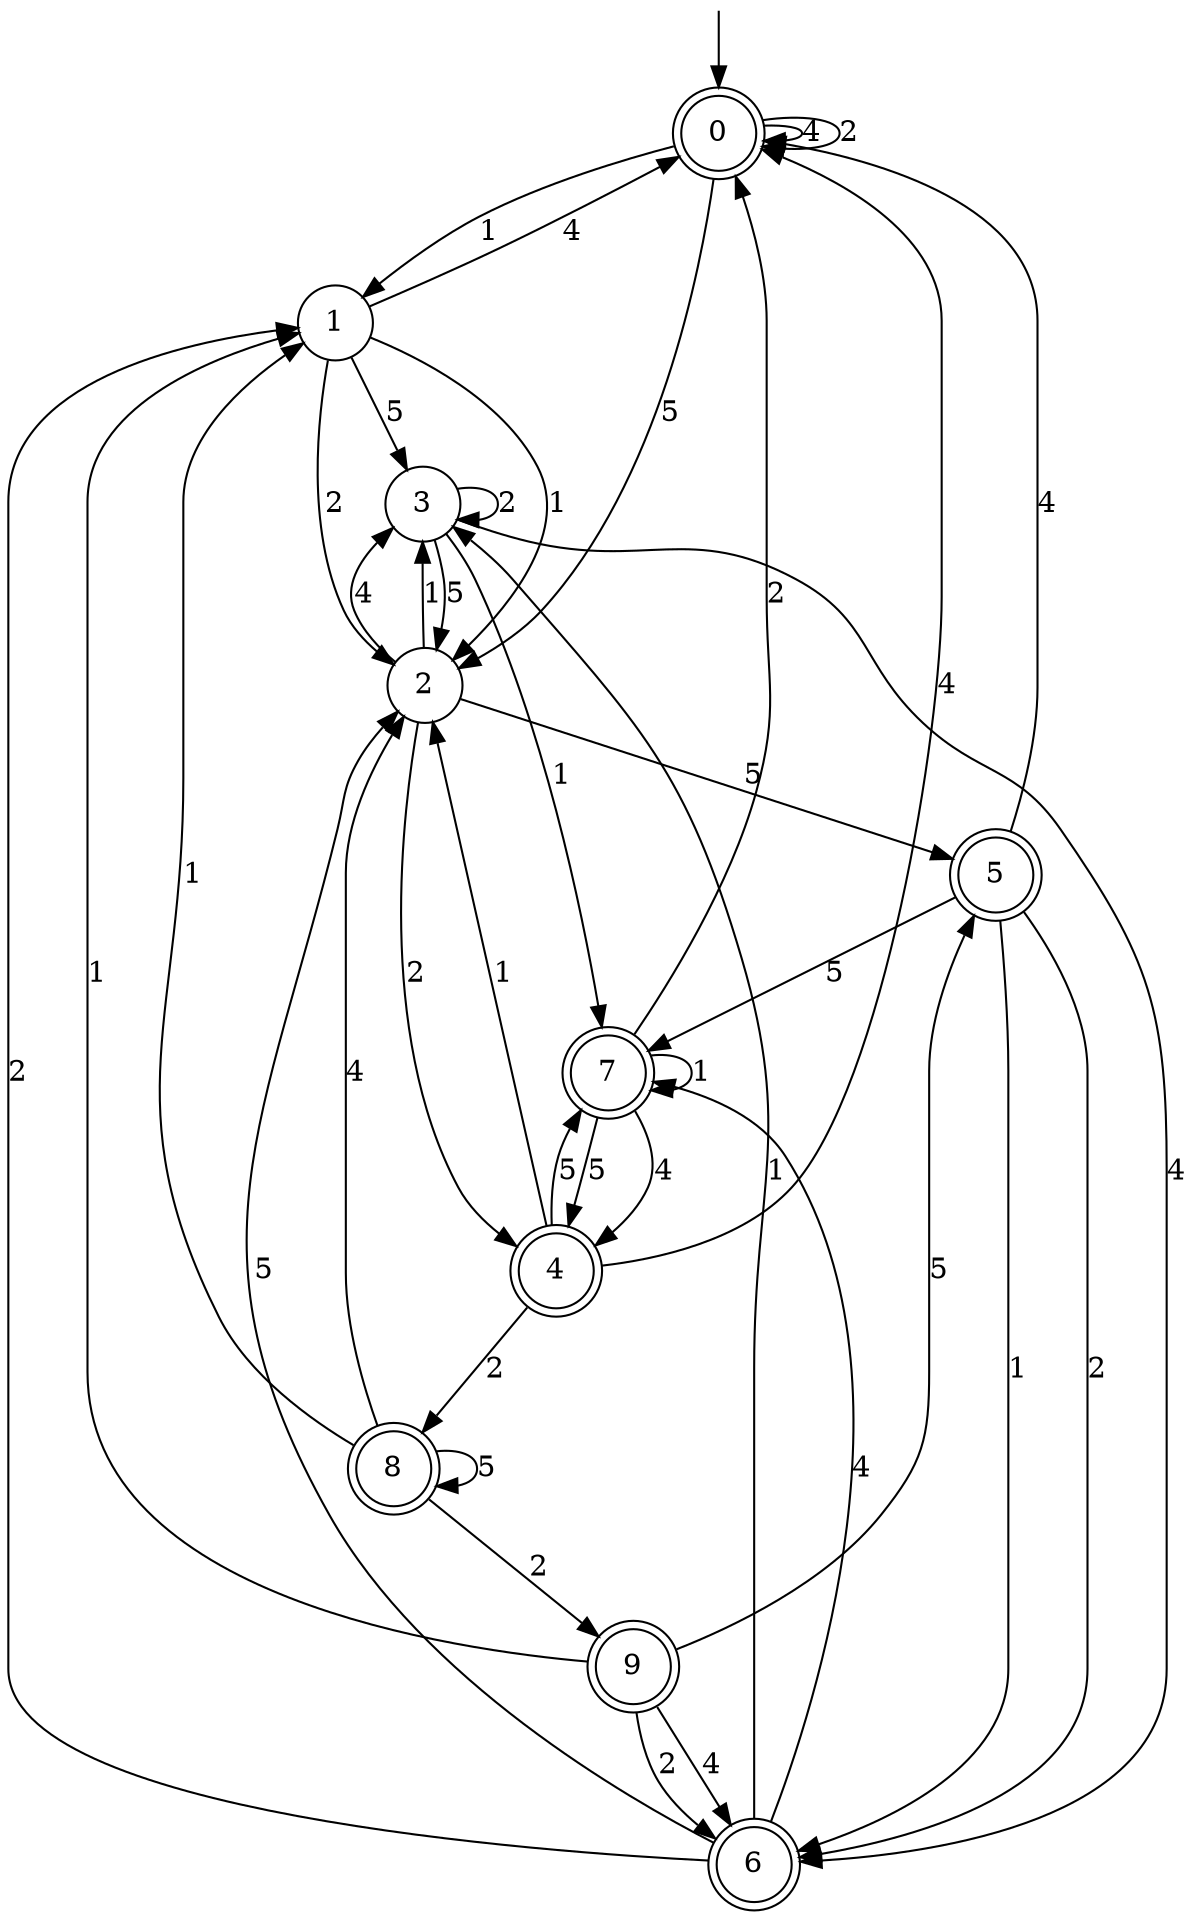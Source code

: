 digraph g {

	s0 [shape="doublecircle" label="0"];
	s1 [shape="circle" label="1"];
	s2 [shape="circle" label="2"];
	s3 [shape="circle" label="3"];
	s4 [shape="doublecircle" label="4"];
	s5 [shape="doublecircle" label="5"];
	s6 [shape="doublecircle" label="6"];
	s7 [shape="doublecircle" label="7"];
	s8 [shape="doublecircle" label="8"];
	s9 [shape="doublecircle" label="9"];
	s0 -> s0 [label="4"];
	s0 -> s1 [label="1"];
	s0 -> s0 [label="2"];
	s0 -> s2 [label="5"];
	s1 -> s0 [label="4"];
	s1 -> s2 [label="1"];
	s1 -> s2 [label="2"];
	s1 -> s3 [label="5"];
	s2 -> s3 [label="4"];
	s2 -> s3 [label="1"];
	s2 -> s4 [label="2"];
	s2 -> s5 [label="5"];
	s3 -> s6 [label="4"];
	s3 -> s7 [label="1"];
	s3 -> s3 [label="2"];
	s3 -> s2 [label="5"];
	s4 -> s0 [label="4"];
	s4 -> s2 [label="1"];
	s4 -> s8 [label="2"];
	s4 -> s7 [label="5"];
	s5 -> s0 [label="4"];
	s5 -> s6 [label="1"];
	s5 -> s6 [label="2"];
	s5 -> s7 [label="5"];
	s6 -> s7 [label="4"];
	s6 -> s3 [label="1"];
	s6 -> s1 [label="2"];
	s6 -> s2 [label="5"];
	s7 -> s4 [label="4"];
	s7 -> s7 [label="1"];
	s7 -> s0 [label="2"];
	s7 -> s4 [label="5"];
	s8 -> s2 [label="4"];
	s8 -> s1 [label="1"];
	s8 -> s9 [label="2"];
	s8 -> s8 [label="5"];
	s9 -> s6 [label="4"];
	s9 -> s1 [label="1"];
	s9 -> s6 [label="2"];
	s9 -> s5 [label="5"];

__start0 [label="" shape="none" width="0" height="0"];
__start0 -> s0;

}
